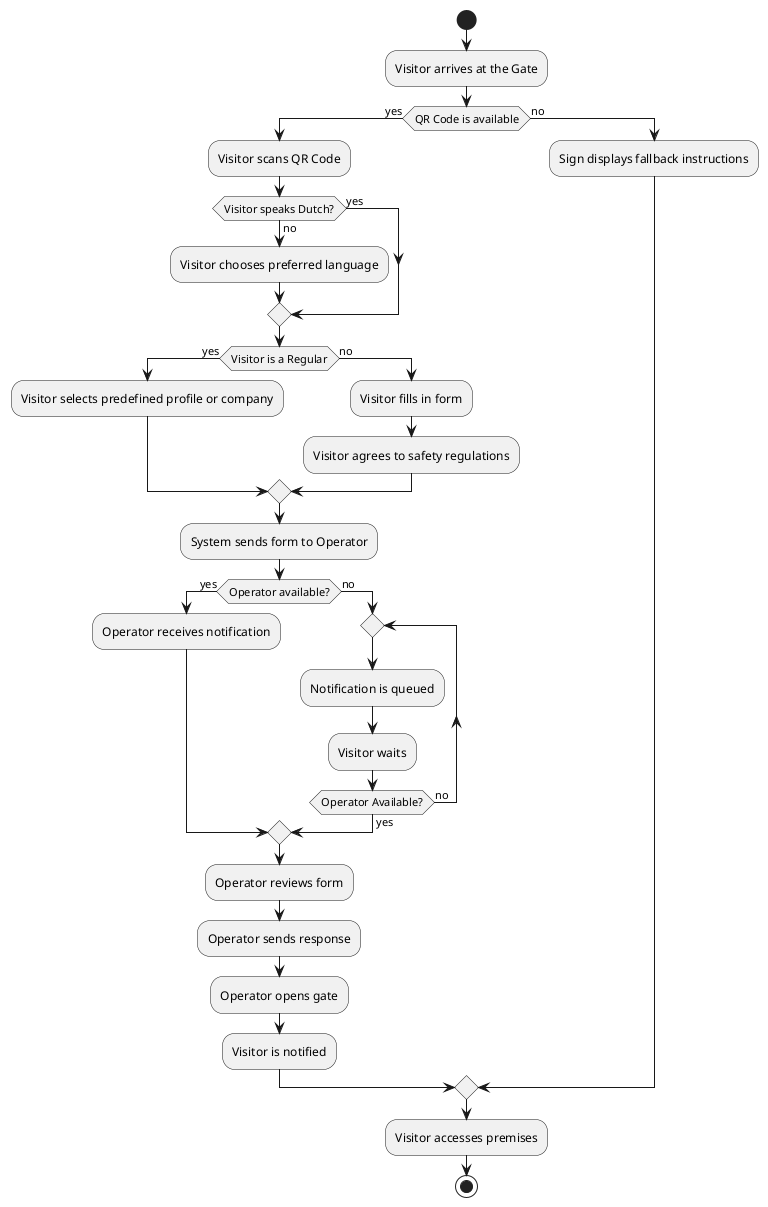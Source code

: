 @startuml Use Case 1
start

:Visitor arrives at the Gate;

if(QR Code is available) then (yes)
  :Visitor scans QR Code;
  if(Visitor speaks Dutch?) then (yes)
  else (no)
    :Visitor chooses preferred language;
  endif

  if (Visitor is a Regular) then (yes)
    :Visitor selects predefined profile or company;
  else (no)
    
    :Visitor fills in form;
    :Visitor agrees to safety regulations;
      
  endif

  :System sends form to Operator;  


  if (Operator available?) then (yes)
      :Operator receives notification;
      else (no)
        repeat
          :Notification is queued;
          :Visitor waits;
        repeat while (Operator Available?) is (no) not (yes)
      endif
      :Operator reviews form;
      :Operator sends response;
      :Operator opens gate;
      :Visitor is notified;
  else (no)
    :Sign displays fallback instructions;
  endif


:Visitor accesses premises;


stop
@enduml
